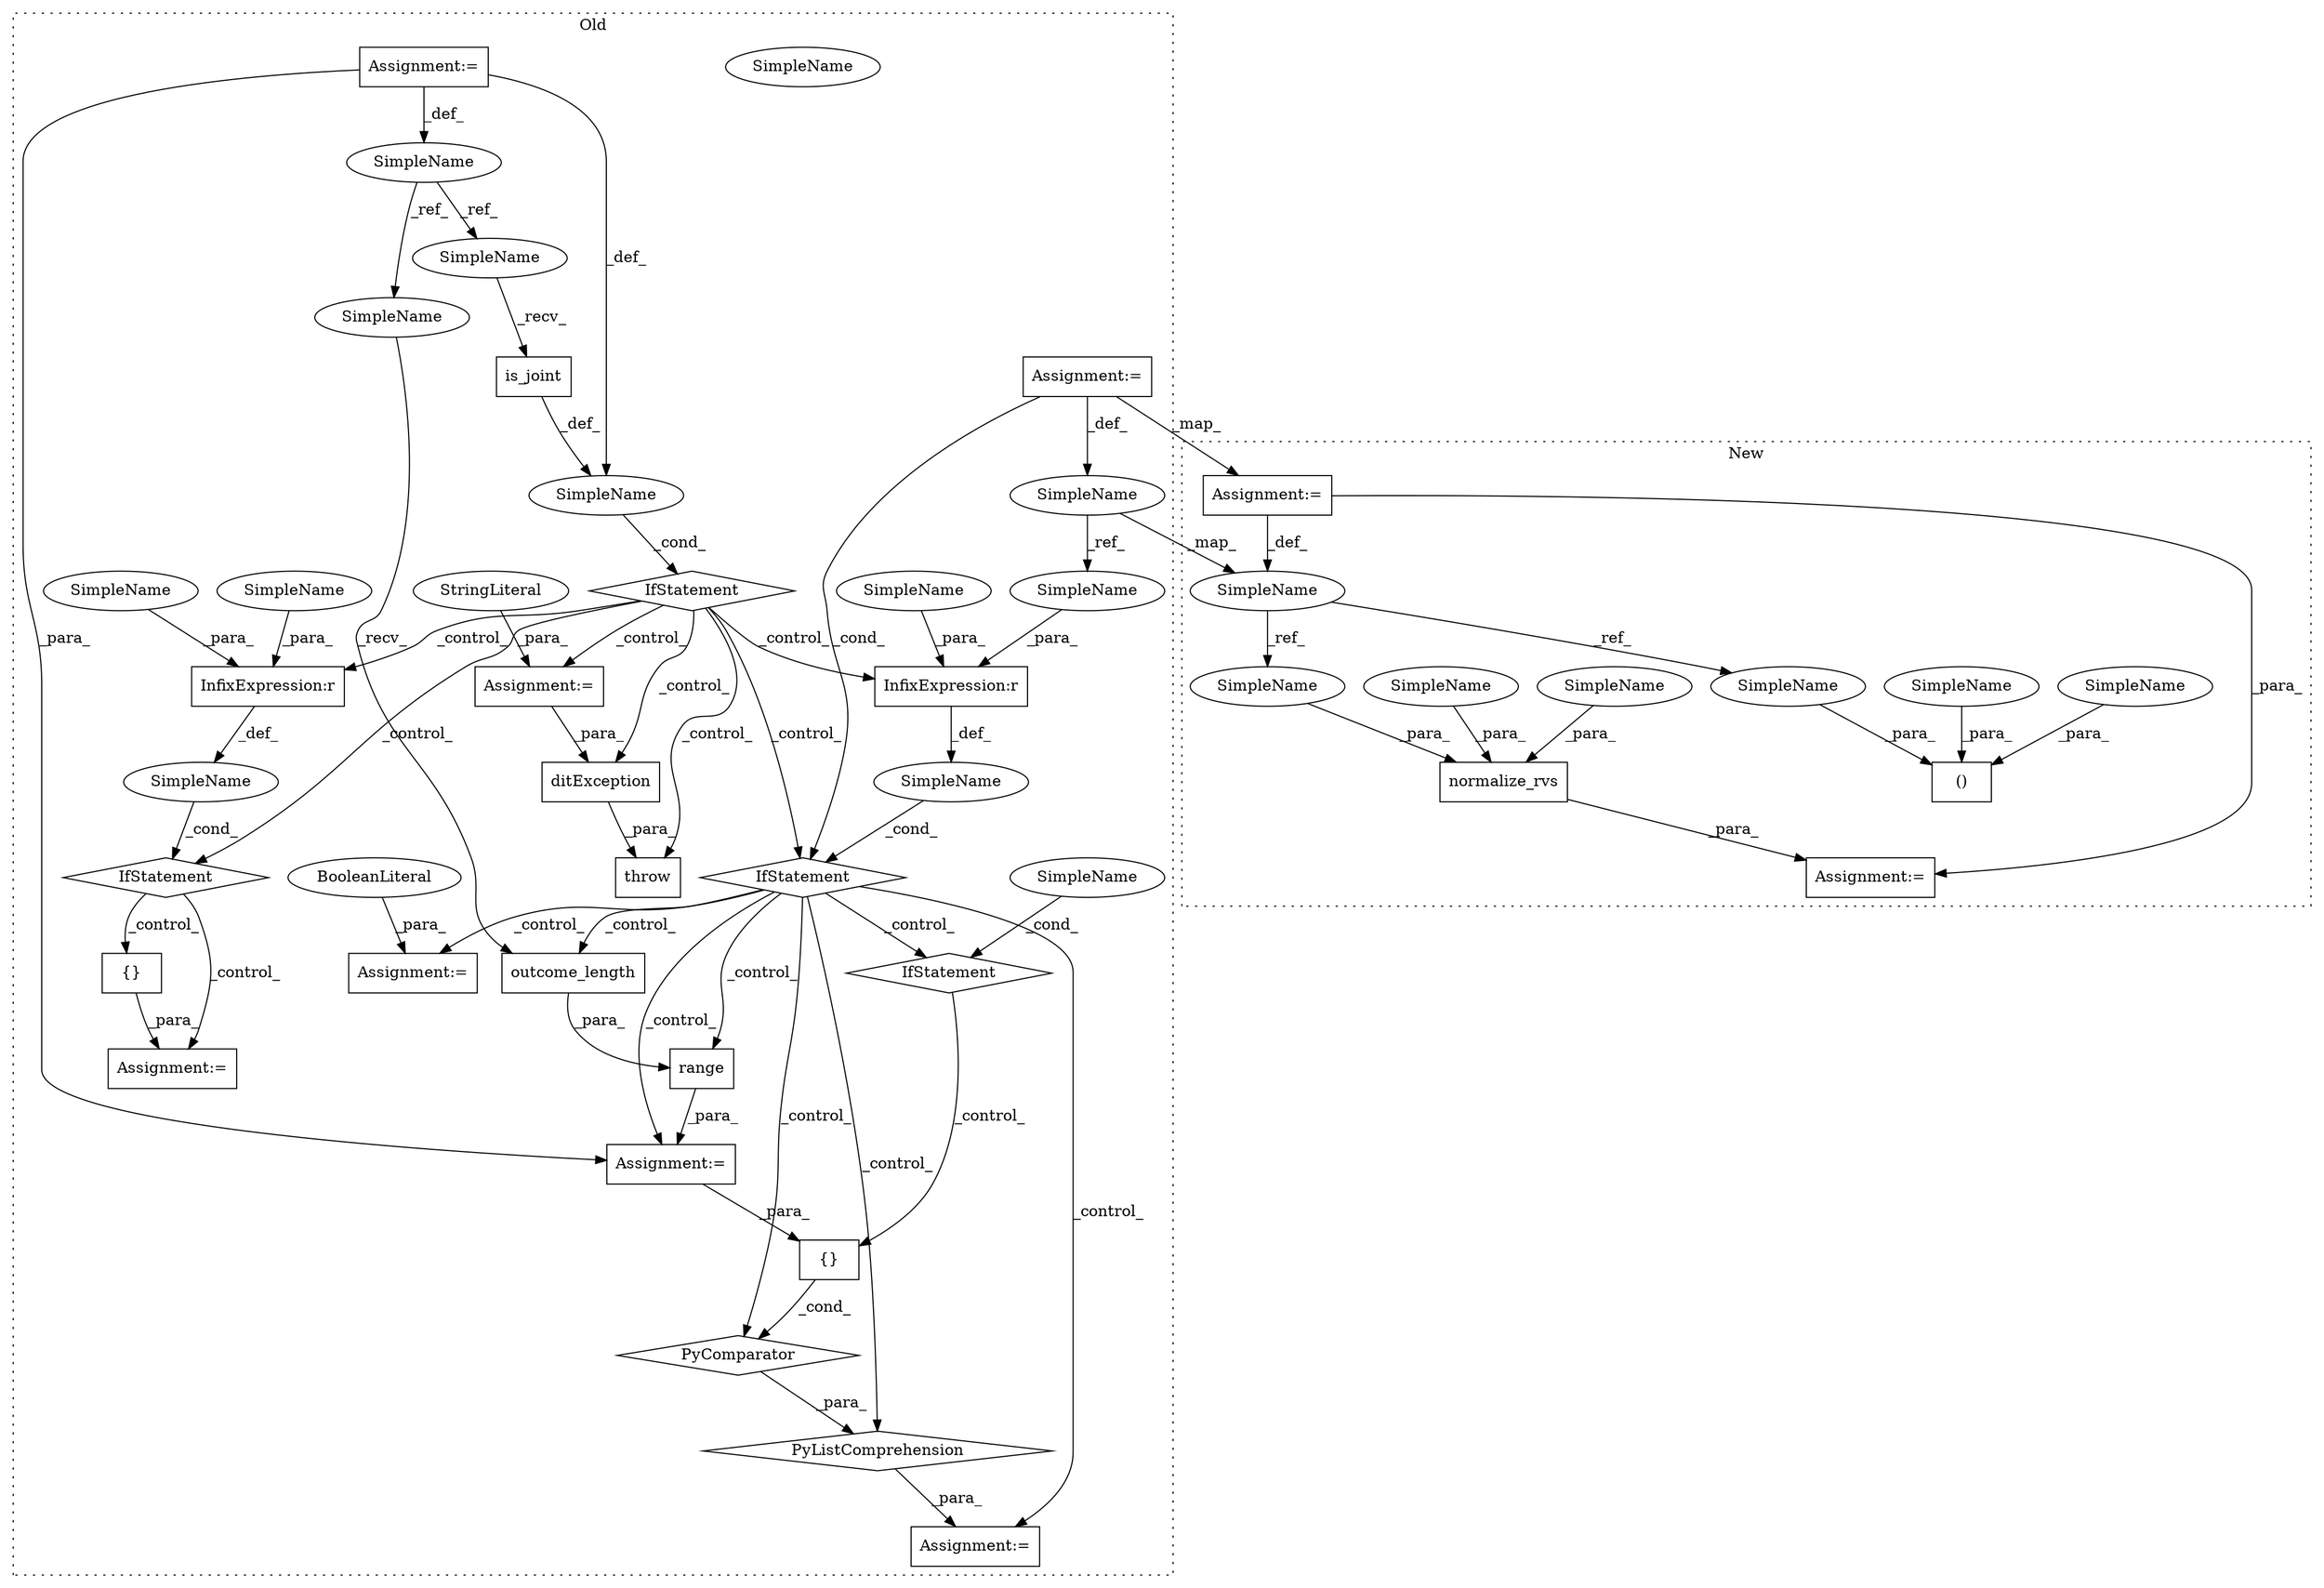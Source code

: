 digraph G {
subgraph cluster0 {
1 [label="is_joint" a="32" s="307" l="10" shape="box"];
3 [label="{}" a="4" s="382,384" l="1,1" shape="box"];
4 [label="SimpleName" a="42" s="" l="" shape="ellipse"];
5 [label="throw" a="53" s="692" l="6" shape="box"];
6 [label="{}" a="4" s="587" l="2" shape="box"];
7 [label="range" a="32" s="462,489" l="6,1" shape="box"];
8 [label="SimpleName" a="42" s="" l="" shape="ellipse"];
9 [label="PyListComprehension" a="109" s="373" l="134" shape="diamond"];
10 [label="PyComparator" a="113" s="455" l="44" shape="diamond"];
11 [label="InfixExpression:r" a="27" s="334" l="4" shape="box"];
12 [label="InfixExpression:r" a="27" s="549" l="4" shape="box"];
13 [label="SimpleName" a="42" s="494" l="5" shape="ellipse"];
14 [label="IfStatement" a="25" s="455" l="44" shape="diamond"];
15 [label="SimpleName" a="42" s="" l="" shape="ellipse"];
16 [label="IfStatement" a="25" s="541,557" l="4,2" shape="diamond"];
19 [label="SimpleName" a="42" s="289" l="3" shape="ellipse"];
20 [label="IfStatement" a="25" s="298,317" l="4,2" shape="diamond"];
21 [label="IfStatement" a="25" s="327,342" l="4,2" shape="diamond"];
22 [label="SimpleName" a="42" s="258" l="4" shape="ellipse"];
23 [label="outcome_length" a="32" s="473" l="16" shape="box"];
24 [label="ditException" a="32" s="698,714" l="13,1" shape="box"];
25 [label="Assignment:=" a="7" s="455" l="44" shape="box"];
26 [label="Assignment:=" a="7" s="357" l="16" shape="box"];
28 [label="Assignment:=" a="7" s="622" l="1" shape="box"];
29 [label="StringLiteral" a="45" s="623" l="61" shape="ellipse"];
30 [label="Assignment:=" a="7" s="519" l="1" shape="box"];
31 [label="BooleanLiteral" a="9" s="520" l="5" shape="ellipse"];
32 [label="Assignment:=" a="7" s="258" l="4" shape="box"];
33 [label="Assignment:=" a="7" s="573" l="1" shape="box"];
35 [label="Assignment:=" a="7" s="289" l="3" shape="box"];
36 [label="SimpleName" a="42" s="494" l="5" shape="ellipse"];
39 [label="SimpleName" a="42" s="545" l="4" shape="ellipse"];
40 [label="SimpleName" a="42" s="331" l="3" shape="ellipse"];
41 [label="SimpleName" a="42" s="468" l="4" shape="ellipse"];
42 [label="SimpleName" a="42" s="302" l="4" shape="ellipse"];
47 [label="SimpleName" a="42" s="553" l="4" shape="ellipse"];
48 [label="SimpleName" a="42" s="338" l="4" shape="ellipse"];
label = "Old";
style="dotted";
}
subgraph cluster1 {
2 [label="normalize_rvs" a="32" s="303,339" l="14,1" shape="box"];
17 [label="()" a="106" s="260" l="41" shape="box"];
18 [label="SimpleName" a="42" s="246" l="3" shape="ellipse"];
27 [label="Assignment:=" a="7" s="301" l="2" shape="box"];
34 [label="Assignment:=" a="7" s="246" l="3" shape="box"];
37 [label="SimpleName" a="42" s="260" l="3" shape="ellipse"];
38 [label="SimpleName" a="42" s="322" l="3" shape="ellipse"];
43 [label="SimpleName" a="42" s="331" l="8" shape="ellipse"];
44 [label="SimpleName" a="42" s="293" l="8" shape="ellipse"];
45 [label="SimpleName" a="42" s="326" l="4" shape="ellipse"];
46 [label="SimpleName" a="42" s="276" l="4" shape="ellipse"];
label = "New";
style="dotted";
}
1 -> 4 [label="_def_"];
2 -> 27 [label="_para_"];
3 -> 10 [label="_cond_"];
4 -> 20 [label="_cond_"];
6 -> 33 [label="_para_"];
7 -> 25 [label="_para_"];
8 -> 21 [label="_cond_"];
9 -> 26 [label="_para_"];
10 -> 9 [label="_para_"];
11 -> 8 [label="_def_"];
12 -> 15 [label="_def_"];
14 -> 3 [label="_control_"];
15 -> 16 [label="_cond_"];
16 -> 33 [label="_control_"];
16 -> 6 [label="_control_"];
18 -> 38 [label="_ref_"];
18 -> 37 [label="_ref_"];
19 -> 18 [label="_map_"];
19 -> 40 [label="_ref_"];
20 -> 5 [label="_control_"];
20 -> 28 [label="_control_"];
20 -> 16 [label="_control_"];
20 -> 11 [label="_control_"];
20 -> 24 [label="_control_"];
20 -> 12 [label="_control_"];
20 -> 21 [label="_control_"];
21 -> 10 [label="_control_"];
21 -> 26 [label="_control_"];
21 -> 23 [label="_control_"];
21 -> 14 [label="_control_"];
21 -> 9 [label="_control_"];
21 -> 30 [label="_control_"];
21 -> 7 [label="_control_"];
21 -> 25 [label="_control_"];
22 -> 42 [label="_ref_"];
22 -> 41 [label="_ref_"];
23 -> 7 [label="_para_"];
24 -> 5 [label="_para_"];
25 -> 3 [label="_para_"];
28 -> 24 [label="_para_"];
29 -> 28 [label="_para_"];
31 -> 30 [label="_para_"];
32 -> 25 [label="_para_"];
32 -> 4 [label="_def_"];
32 -> 22 [label="_def_"];
34 -> 18 [label="_def_"];
34 -> 27 [label="_para_"];
35 -> 19 [label="_def_"];
35 -> 21 [label="_cond_"];
35 -> 34 [label="_map_"];
36 -> 14 [label="_cond_"];
37 -> 17 [label="_para_"];
38 -> 2 [label="_para_"];
39 -> 12 [label="_para_"];
40 -> 11 [label="_para_"];
41 -> 23 [label="_recv_"];
42 -> 1 [label="_recv_"];
43 -> 2 [label="_para_"];
44 -> 17 [label="_para_"];
45 -> 2 [label="_para_"];
46 -> 17 [label="_para_"];
47 -> 12 [label="_para_"];
48 -> 11 [label="_para_"];
}